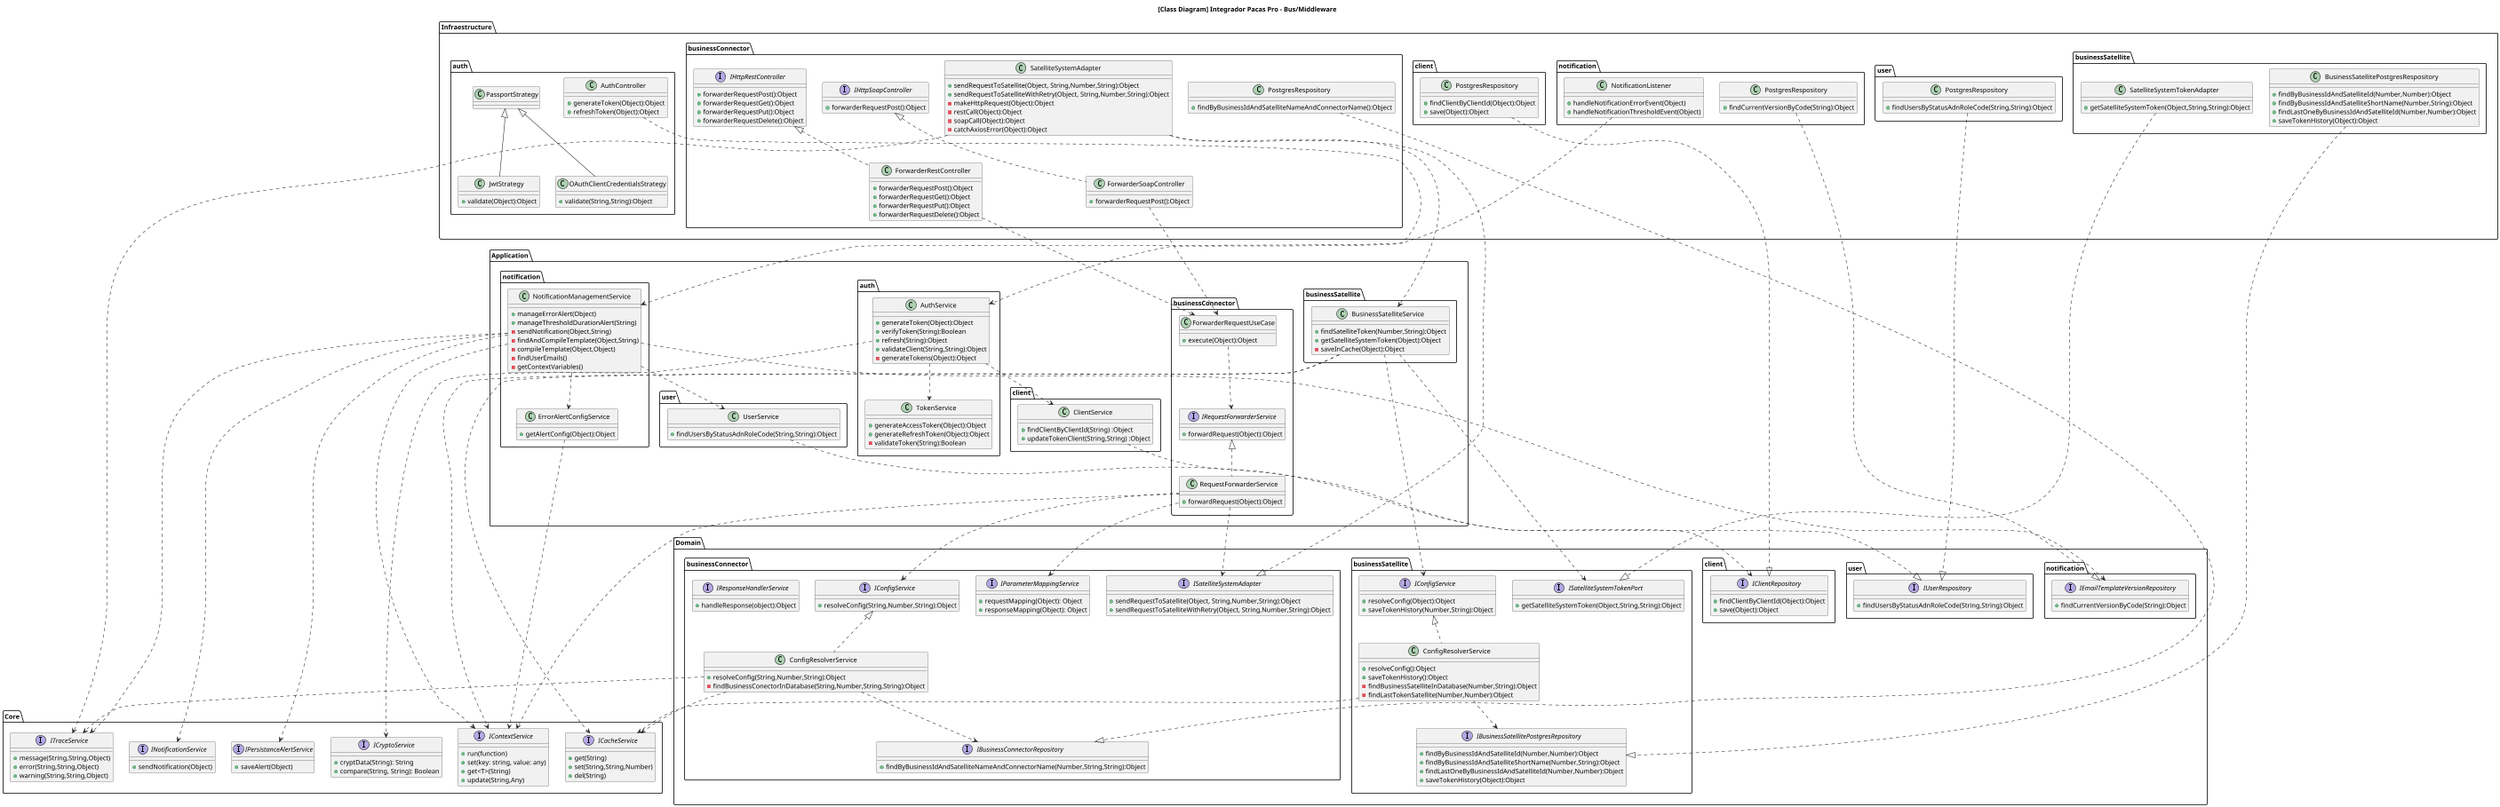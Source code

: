 @startuml "[Class Diagram] Integrador Pacas Pro - Bus/Middleware"
title "[Class Diagram] Integrador Pacas Pro - Bus/Middleware"
skinparam dpi 50
skinparam pageSize A3

package Infraestructure {
    package businessSatellite{
        class SatelliteSystemTokenAdapter {
            + getSatelliteSystemToken(Object,String,String):Object
        }

        class BusinessSatellitePostgresRespository {

            + findByBusinessIdAndSatelliteId(Number,Number):Object
            + findByBusinessIdAndSatelliteShortName(Number,String):Object
            + findLastOneByBusinessIdAndSatelliteId(Number,Number):Object
            + saveTokenHistory(Object):Object
        }
    }

    package businessConnector{
        class PostgresRespository {
            + findByBusinessIdAndSatelliteNameAndConnectorName():Object
        }

        class SatelliteSystemAdapter {
            + sendRequestToSatellite(Object, String,Number,String):Object
            + sendRequestToSatelliteWithRetry(Object, String,Number,String):Object
            - makeHttpRequest(Object):Object
            - restCall(Object):Object
            - soapCall(Object):Object
            - catchAxiosError(Object):Object
        }

        interface IHttpRestController{
            + forwarderRequestPost():Object
            + forwarderRequestGet():Object
            + forwarderRequestPut():Object
            + forwarderRequestDelete():Object
        }

        interface IHttpSoapController{
            + forwarderRequestPost():Object
        }

        class ForwarderRestController implements IHttpRestController{
            + forwarderRequestPost():Object
            + forwarderRequestGet():Object
            + forwarderRequestPut():Object
            + forwarderRequestDelete():Object
        }

        class ForwarderSoapController implements IHttpSoapController{
            + forwarderRequestPost():Object

        }
    }

    package auth{

        class OAuthClientCredentialsStrategy extends PassportStrategy{
            + validate(String,String):Object
        }

        class JwtStrategy extends PassportStrategy{
            + validate(Object):Object
        }

        class AuthController {
            + generateToken(Object):Object
            + refreshToken(Object):Object
        }

    }

    package client{
        class PostgresRespository{
            + findClientByClientId(Object):Object
            + save(Object):Object
        }
    }

    package notification{
        class NotificationListener{
            + handleNotificationErrorEvent(Object)
            + handleNotificationThresholdEvent(Object)
        }

        class PostgresRespository{
            + findCurrentVersionByCode(String):Object

        }
    }

    package user{
        class PostgresRespository{
            + findUsersByStatusAdnRoleCode(String,String):Object

        }
    }


}
package Application {

    package businessSatellite{
        class BusinessSatelliteService{
            + findSatelliteToken(Number,String):Object
            + getSatelliteSystemToken(Object):Object
            - saveInCache(Object):Object
        }
    }

    package businessConnector{

        interface IRequestForwarderService{
            + forwardRequest(Object):Object
        }

        class RequestForwarderService implements IRequestForwarderService{
            + forwardRequest(Object):Object
        }

        class ForwarderRequestUseCase{
            + execute(Object):Object
        }
    }

    package auth{
        class AuthService {
            + generateToken(Object):Object
            + verifyToken(String):Boolean
            + refresh(String):Object
            + validateClient(String,String):Object
            - generateTokens(Object):Object
        }

        class TokenService{
            + generateAccessToken(Object):Object
            + generateRefreshToken(Object):Object
            - validateToken(String):Boolean

        }
    }

    package client {
        class ClientService {
            + findClientByClientId(String) :Object
            + updateTokenClient(String,String) :Object

        }
    }

    package notification{
        class NotificationManagementService{
            + manageErrorAlert(Object)
            + manageThresholdDurationAlert(String)
            - sendNotification(Object,String)
            - findAndCompileTemplate(Object,String)
            - compileTemplate(Object,Object)
            - findUserEmails()
            - getContextVariables()
        }
        class ErrorAlertConfigService{
            + getAlertConfig(Object):Object
        }
    }

    package user{
        class UserService{
            + findUsersByStatusAdnRoleCode(String,String):Object
        }
    }
}
package Domain {
    package businessSatellite{

        interface IBusinessSatellitePostgresRepository{
            + findByBusinessIdAndSatelliteId(Number,Number):Object
            + findByBusinessIdAndSatelliteShortName(Number,String):Object
            + findLastOneByBusinessIdAndSatelliteId(Number,Number):Object
            + saveTokenHistory(Object):Object
        }
        interface ISatelliteSystemTokenPort{
            + getSatelliteSystemToken(Object,String,String):Object
        }

        interface IConfigService {
            + resolveConfig(Object):Object
            + saveTokenHistory(Number,String):Object
        }

        class ConfigResolverService implements IConfigService {
            + resolveConfig():Object
            + saveTokenHistory():Object
            - findBusinessSatelliteInDatabase(Number,String):Object
            - findLastTokenSatellite(Number,Number):Object
        }
    }

    package businessConnector{

        interface IBusinessConnectorRepository{
            + findByBusinessIdAndSatelliteNameAndConnectorName(Number,String,String):Object
        }

        interface ISatelliteSystemAdapter{
            + sendRequestToSatellite(Object, String,Number,String):Object
            + sendRequestToSatelliteWithRetry(Object, String,Number,String):Object
        }

        interface IConfigService{
            + resolveConfig(String,Number,String):Object
        }

        class ConfigResolverService implements IConfigService{
            + resolveConfig(String,Number,String):Object
            - findBusinessConectorInDatabase(String,Number,String,String):Object
        }

        interface IParameterMappingService{
            + requestMapping(Object): Object
            + responseMapping(Object): Object
        }

        interface IResponseHandlerService{
            + handleResponse(object):Object
        }
    }

    package client{
        interface IClientRepository{
            + findClientByClientId(Object):Object
            + save(Object):Object
        }
    }

    package notification{
        interface IEmailTemplateVersionRepository{
            + findCurrentVersionByCode(String):Object
        }
    }

    package user{
        interface IUserRespository{
            + findUsersByStatusAdnRoleCode(String,String):Object
        }
    }
}

package Core{
    interface IContextService{
        + run(function)
        + set(key: string, value: any)
        + get<T>(String)
        + update(String,Any)
    }

    interface ICacheService{
        + get(String)
        + set(String,String,Number)
        + del(String)
    }

    interface ITraceService{
        + message(String,String,Object)
        + error(String,String,Object)
        + warning(String,String,Object)
    }

    interface INotificationService{
        +sendNotification(Object)
    }

    interface ICryptoService{
        + cryptData(String): String
        + compare(String, String): Boolean
    }

    interface IPersistanceAlertService{
        + saveAlert(Object)
    }
}



'businessSatellite Package'
Infraestructure.businessSatellite.SatelliteSystemTokenAdapter ..|> Domain.businessSatellite.ISatelliteSystemTokenPort
Infraestructure.businessSatellite.BusinessSatellitePostgresRespository ..|>  Domain.businessSatellite.IBusinessSatellitePostgresRepository
Application.businessSatellite.BusinessSatelliteService ..>  Domain.businessSatellite.IConfigService
Application.businessSatellite.BusinessSatelliteService ..> Domain.businessSatellite.ISatelliteSystemTokenPort
Application.businessSatellite.BusinessSatelliteService ..> Core.ICacheService
Application.businessSatellite.BusinessSatelliteService ..> Core.IContextService
Domain.businessSatellite.ConfigResolverService ..> Core.ICacheService
Domain.businessSatellite.ConfigResolverService ..>  Domain.businessSatellite.IBusinessSatellitePostgresRepository


'businessConnector Package'
Domain.businessConnector.ConfigResolverService ..> Domain.businessConnector.IBusinessConnectorRepository
Domain.businessConnector.ConfigResolverService ..> Core.ICacheService
Domain.businessConnector.ConfigResolverService ..> Core.ITraceService
Infraestructure.businessConnector.PostgresRespository ..|> Domain.businessConnector.IBusinessConnectorRepository
Infraestructure.businessConnector.SatelliteSystemAdapter ..|> Domain.businessConnector.ISatelliteSystemAdapter
Infraestructure.businessConnector.SatelliteSystemAdapter ..> Application.businessSatellite.BusinessSatelliteService
Infraestructure.businessConnector.SatelliteSystemAdapter ..> Core.ITraceService
Application.businessConnector.RequestForwarderService ..> Domain.businessConnector.IParameterMappingService
Application.businessConnector.RequestForwarderService ..> Domain.businessConnector.ISatelliteSystemAdapter
Application.businessConnector.RequestForwarderService ..> Domain.businessConnector.IConfigService
Application.businessConnector.RequestForwarderService ..> Core.IContextService
Application.businessConnector.ForwarderRequestUseCase ..> Application.businessConnector.IRequestForwarderService
Infraestructure.businessConnector.ForwarderRestController..>Application.businessConnector.ForwarderRequestUseCase
Infraestructure.businessConnector.ForwarderSoapController..>Application.businessConnector.ForwarderRequestUseCase


'auth Package'
Application.auth.AuthService..> Core.ICryptoService
Application.auth.AuthService..> Application.auth.TokenService
Application.auth.AuthService..> Application.client.ClientService
Infraestructure.auth.AuthController ..> Application.auth.AuthService


'client Package'
Application.client.ClientService ..> Domain.client.IClientRepository
Infraestructure.client.PostgresRespository ..|> Domain.client.IClientRepository


'notification Package'
Infraestructure.notification.PostgresRespository  ..|> Domain.notification.IEmailTemplateVersionRepository
Infraestructure.notification.NotificationListener ..> Application.notification.NotificationManagementService
Application.notification.NotificationManagementService ..> Core.IPersistanceAlertService
Application.notification.NotificationManagementService ..> Core.IContextService
Application.notification.NotificationManagementService ..> Core.INotificationService
Application.notification.NotificationManagementService ..> Core.ITraceService
Application.notification.NotificationManagementService ..> Domain.notification.IEmailTemplateVersionRepository
Application.notification.NotificationManagementService ..> Application.notification.ErrorAlertConfigService
Application.notification.NotificationManagementService ..> Application.user.UserService
Application.notification.ErrorAlertConfigService ..> Core.IContextService


'user Package'
Infraestructure.user.PostgresRespository ..|> Domain.user.IUserRespository
Application.user.UserService ..|> Domain.user.IUserRespository

@enduml
